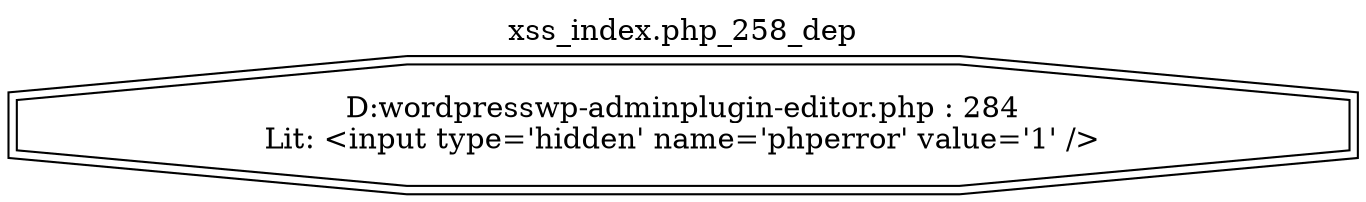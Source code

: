 digraph cfg {
  label="xss_index.php_258_dep";
  labelloc=t;
  n1 [shape=doubleoctagon, label="D:\wordpress\wp-admin\plugin-editor.php : 284\nLit: <input type='hidden' name='phperror' value='1' />\n"];
}
